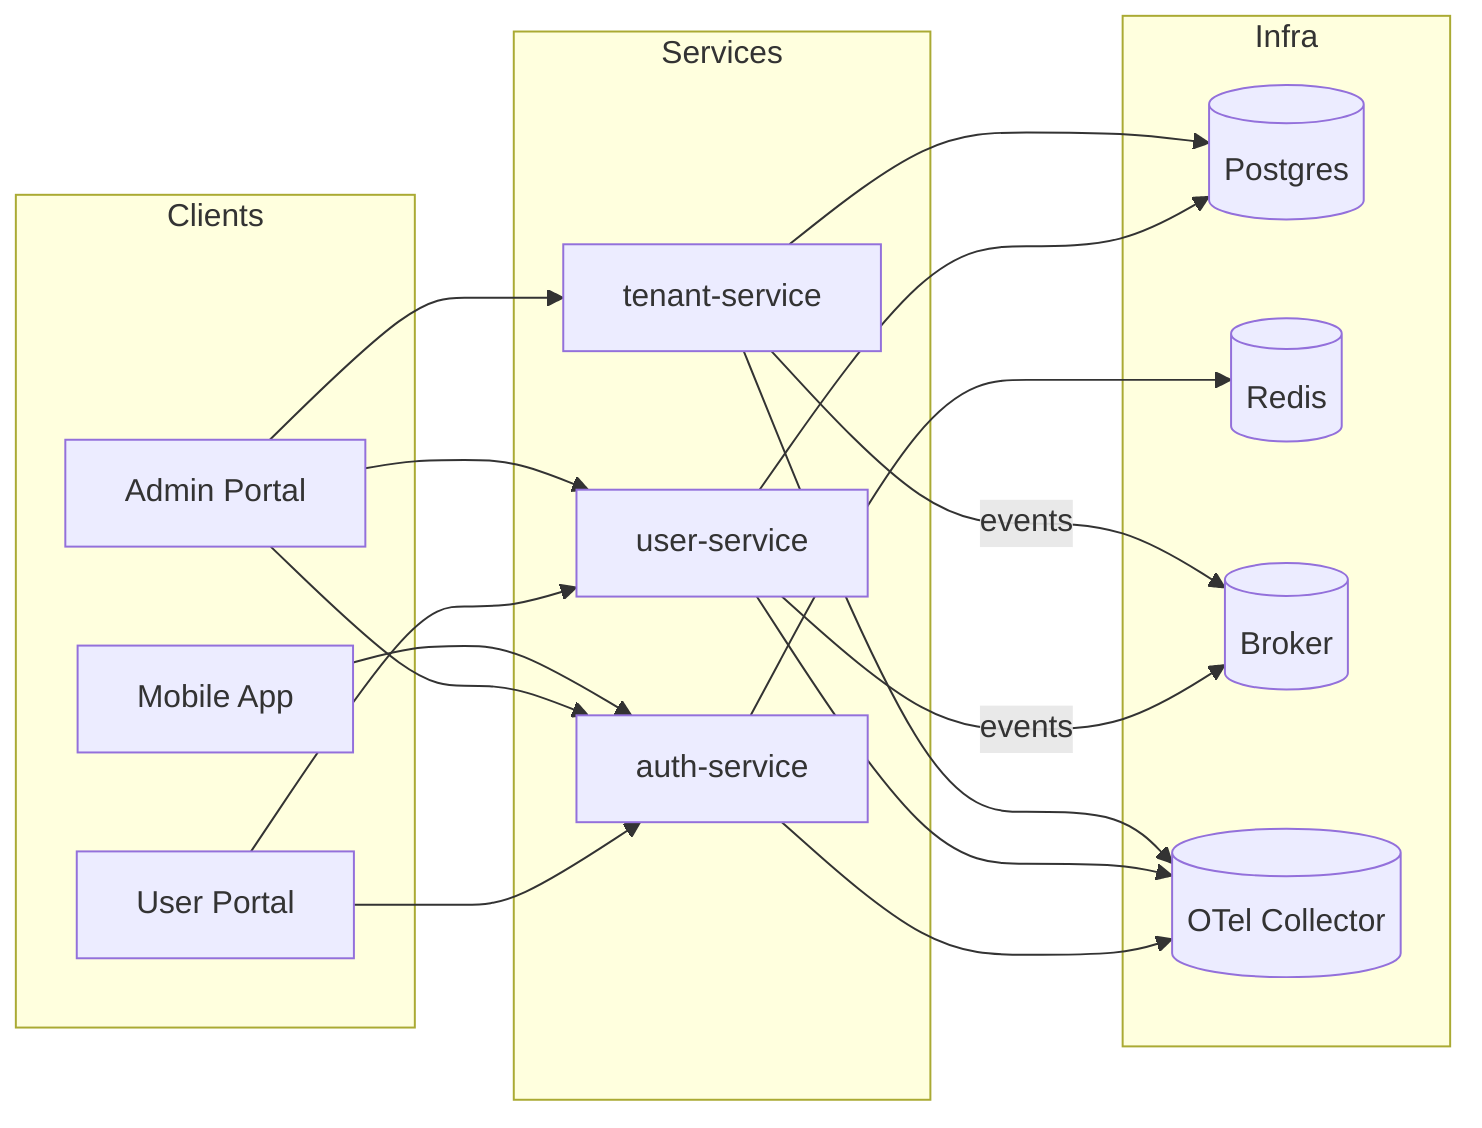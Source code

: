 flowchart LR
  subgraph Clients
    A[User Portal]
    B[Admin Portal]
    C[Mobile App]
  end
  subgraph Services
    S1[auth-service]
    S2[user-service]
    S3[tenant-service]
  end
  subgraph Infra
    DB[(Postgres)]
    R[(Redis)]
    MQ[(Broker)]
    OT[(OTel Collector)]
  end
  A-->S1
  B-->S1
  C-->S1
  A-->S2
  B-->S2
  B-->S3
  S1-->R
  S2-->DB
  S3-->DB
  S2--events-->MQ
  S3--events-->MQ
  S1-->OT
  S2-->OT
  S3-->OT
